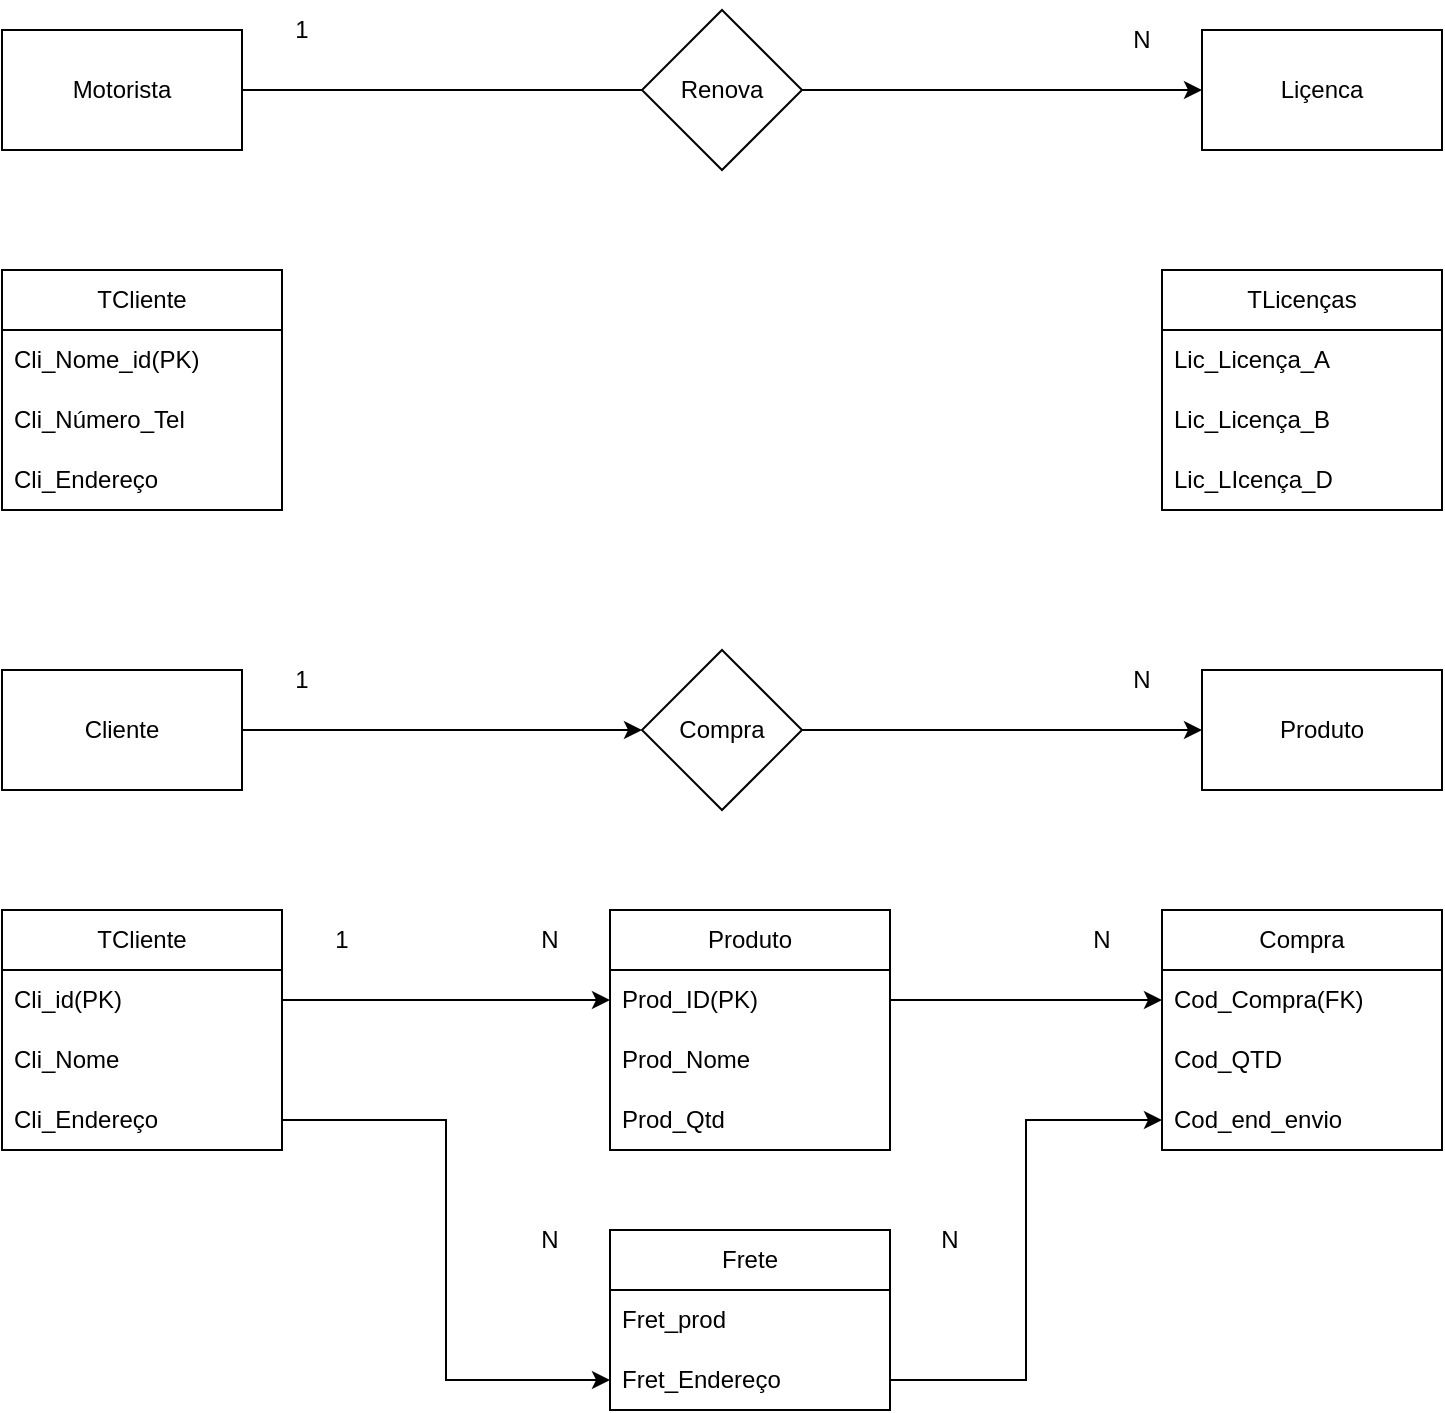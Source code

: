 <mxfile version="21.1.4" type="github">
  <diagram name="Página-1" id="2ScjAdqMBLb2AEUqzOt-">
    <mxGraphModel dx="913" dy="586" grid="1" gridSize="10" guides="1" tooltips="1" connect="1" arrows="1" fold="1" page="1" pageScale="1" pageWidth="827" pageHeight="1169" math="0" shadow="0">
      <root>
        <mxCell id="0" />
        <mxCell id="1" parent="0" />
        <mxCell id="zdyE7ylrjtEJ8id2wHnA-9" style="edgeStyle=orthogonalEdgeStyle;rounded=0;orthogonalLoop=1;jettySize=auto;html=1;exitX=1;exitY=0.5;exitDx=0;exitDy=0;" edge="1" parent="1" source="zdyE7ylrjtEJ8id2wHnA-1" target="zdyE7ylrjtEJ8id2wHnA-4">
          <mxGeometry relative="1" as="geometry" />
        </mxCell>
        <mxCell id="zdyE7ylrjtEJ8id2wHnA-1" value="" style="rounded=0;whiteSpace=wrap;html=1;" vertex="1" parent="1">
          <mxGeometry y="80" width="120" height="60" as="geometry" />
        </mxCell>
        <mxCell id="zdyE7ylrjtEJ8id2wHnA-2" value="Motorista" style="text;html=1;strokeColor=none;fillColor=none;align=center;verticalAlign=middle;whiteSpace=wrap;rounded=0;" vertex="1" parent="1">
          <mxGeometry x="30" y="95" width="60" height="30" as="geometry" />
        </mxCell>
        <mxCell id="zdyE7ylrjtEJ8id2wHnA-3" value="" style="rhombus;whiteSpace=wrap;html=1;" vertex="1" parent="1">
          <mxGeometry x="320" y="70" width="80" height="80" as="geometry" />
        </mxCell>
        <mxCell id="zdyE7ylrjtEJ8id2wHnA-4" value="Liçenca" style="rounded=0;whiteSpace=wrap;html=1;" vertex="1" parent="1">
          <mxGeometry x="600" y="80" width="120" height="60" as="geometry" />
        </mxCell>
        <mxCell id="zdyE7ylrjtEJ8id2wHnA-10" value="Renova" style="text;html=1;strokeColor=none;fillColor=none;align=center;verticalAlign=middle;whiteSpace=wrap;rounded=0;" vertex="1" parent="1">
          <mxGeometry x="330" y="95" width="60" height="30" as="geometry" />
        </mxCell>
        <mxCell id="zdyE7ylrjtEJ8id2wHnA-11" value="1" style="text;html=1;strokeColor=none;fillColor=none;align=center;verticalAlign=middle;whiteSpace=wrap;rounded=0;" vertex="1" parent="1">
          <mxGeometry x="120" y="65" width="60" height="30" as="geometry" />
        </mxCell>
        <mxCell id="zdyE7ylrjtEJ8id2wHnA-12" value="N" style="text;html=1;strokeColor=none;fillColor=none;align=center;verticalAlign=middle;whiteSpace=wrap;rounded=0;" vertex="1" parent="1">
          <mxGeometry x="540" y="70" width="60" height="30" as="geometry" />
        </mxCell>
        <mxCell id="zdyE7ylrjtEJ8id2wHnA-13" value="TCliente" style="swimlane;fontStyle=0;childLayout=stackLayout;horizontal=1;startSize=30;horizontalStack=0;resizeParent=1;resizeParentMax=0;resizeLast=0;collapsible=1;marginBottom=0;whiteSpace=wrap;html=1;" vertex="1" parent="1">
          <mxGeometry y="200" width="140" height="120" as="geometry" />
        </mxCell>
        <mxCell id="zdyE7ylrjtEJ8id2wHnA-14" value="Cli_Nome_id(PK)" style="text;strokeColor=none;fillColor=none;align=left;verticalAlign=middle;spacingLeft=4;spacingRight=4;overflow=hidden;points=[[0,0.5],[1,0.5]];portConstraint=eastwest;rotatable=0;whiteSpace=wrap;html=1;" vertex="1" parent="zdyE7ylrjtEJ8id2wHnA-13">
          <mxGeometry y="30" width="140" height="30" as="geometry" />
        </mxCell>
        <mxCell id="zdyE7ylrjtEJ8id2wHnA-15" value="Cli_Número_Tel" style="text;strokeColor=none;fillColor=none;align=left;verticalAlign=middle;spacingLeft=4;spacingRight=4;overflow=hidden;points=[[0,0.5],[1,0.5]];portConstraint=eastwest;rotatable=0;whiteSpace=wrap;html=1;" vertex="1" parent="zdyE7ylrjtEJ8id2wHnA-13">
          <mxGeometry y="60" width="140" height="30" as="geometry" />
        </mxCell>
        <mxCell id="zdyE7ylrjtEJ8id2wHnA-16" value="Cli_Endereço" style="text;strokeColor=none;fillColor=none;align=left;verticalAlign=middle;spacingLeft=4;spacingRight=4;overflow=hidden;points=[[0,0.5],[1,0.5]];portConstraint=eastwest;rotatable=0;whiteSpace=wrap;html=1;" vertex="1" parent="zdyE7ylrjtEJ8id2wHnA-13">
          <mxGeometry y="90" width="140" height="30" as="geometry" />
        </mxCell>
        <mxCell id="zdyE7ylrjtEJ8id2wHnA-21" value="TLicenças" style="swimlane;fontStyle=0;childLayout=stackLayout;horizontal=1;startSize=30;horizontalStack=0;resizeParent=1;resizeParentMax=0;resizeLast=0;collapsible=1;marginBottom=0;whiteSpace=wrap;html=1;" vertex="1" parent="1">
          <mxGeometry x="580" y="200" width="140" height="120" as="geometry" />
        </mxCell>
        <mxCell id="zdyE7ylrjtEJ8id2wHnA-22" value="Lic_Licença_A" style="text;strokeColor=none;fillColor=none;align=left;verticalAlign=middle;spacingLeft=4;spacingRight=4;overflow=hidden;points=[[0,0.5],[1,0.5]];portConstraint=eastwest;rotatable=0;whiteSpace=wrap;html=1;" vertex="1" parent="zdyE7ylrjtEJ8id2wHnA-21">
          <mxGeometry y="30" width="140" height="30" as="geometry" />
        </mxCell>
        <mxCell id="zdyE7ylrjtEJ8id2wHnA-23" value="Lic_Licença_B" style="text;strokeColor=none;fillColor=none;align=left;verticalAlign=middle;spacingLeft=4;spacingRight=4;overflow=hidden;points=[[0,0.5],[1,0.5]];portConstraint=eastwest;rotatable=0;whiteSpace=wrap;html=1;" vertex="1" parent="zdyE7ylrjtEJ8id2wHnA-21">
          <mxGeometry y="60" width="140" height="30" as="geometry" />
        </mxCell>
        <mxCell id="zdyE7ylrjtEJ8id2wHnA-24" value="Lic_LIcença_D" style="text;strokeColor=none;fillColor=none;align=left;verticalAlign=middle;spacingLeft=4;spacingRight=4;overflow=hidden;points=[[0,0.5],[1,0.5]];portConstraint=eastwest;rotatable=0;whiteSpace=wrap;html=1;" vertex="1" parent="zdyE7ylrjtEJ8id2wHnA-21">
          <mxGeometry y="90" width="140" height="30" as="geometry" />
        </mxCell>
        <mxCell id="zdyE7ylrjtEJ8id2wHnA-44" style="edgeStyle=orthogonalEdgeStyle;rounded=0;orthogonalLoop=1;jettySize=auto;html=1;exitX=1;exitY=0.5;exitDx=0;exitDy=0;" edge="1" parent="1" source="zdyE7ylrjtEJ8id2wHnA-26" target="zdyE7ylrjtEJ8id2wHnA-27">
          <mxGeometry relative="1" as="geometry" />
        </mxCell>
        <mxCell id="zdyE7ylrjtEJ8id2wHnA-25" value="Cliente" style="rounded=0;whiteSpace=wrap;html=1;" vertex="1" parent="1">
          <mxGeometry y="400" width="120" height="60" as="geometry" />
        </mxCell>
        <mxCell id="zdyE7ylrjtEJ8id2wHnA-27" value="Produto" style="rounded=0;whiteSpace=wrap;html=1;" vertex="1" parent="1">
          <mxGeometry x="600" y="400" width="120" height="60" as="geometry" />
        </mxCell>
        <mxCell id="zdyE7ylrjtEJ8id2wHnA-28" value="1" style="text;html=1;strokeColor=none;fillColor=none;align=center;verticalAlign=middle;whiteSpace=wrap;rounded=0;" vertex="1" parent="1">
          <mxGeometry x="120" y="390" width="60" height="30" as="geometry" />
        </mxCell>
        <mxCell id="zdyE7ylrjtEJ8id2wHnA-29" value="N" style="text;html=1;strokeColor=none;fillColor=none;align=center;verticalAlign=middle;whiteSpace=wrap;rounded=0;" vertex="1" parent="1">
          <mxGeometry x="540" y="390" width="60" height="30" as="geometry" />
        </mxCell>
        <mxCell id="zdyE7ylrjtEJ8id2wHnA-31" value="TCliente" style="swimlane;fontStyle=0;childLayout=stackLayout;horizontal=1;startSize=30;horizontalStack=0;resizeParent=1;resizeParentMax=0;resizeLast=0;collapsible=1;marginBottom=0;whiteSpace=wrap;html=1;" vertex="1" parent="1">
          <mxGeometry y="520" width="140" height="120" as="geometry" />
        </mxCell>
        <mxCell id="zdyE7ylrjtEJ8id2wHnA-32" value="Cli_id(PK)" style="text;strokeColor=none;fillColor=none;align=left;verticalAlign=middle;spacingLeft=4;spacingRight=4;overflow=hidden;points=[[0,0.5],[1,0.5]];portConstraint=eastwest;rotatable=0;whiteSpace=wrap;html=1;" vertex="1" parent="zdyE7ylrjtEJ8id2wHnA-31">
          <mxGeometry y="30" width="140" height="30" as="geometry" />
        </mxCell>
        <mxCell id="zdyE7ylrjtEJ8id2wHnA-33" value="Cli_Nome" style="text;strokeColor=none;fillColor=none;align=left;verticalAlign=middle;spacingLeft=4;spacingRight=4;overflow=hidden;points=[[0,0.5],[1,0.5]];portConstraint=eastwest;rotatable=0;whiteSpace=wrap;html=1;" vertex="1" parent="zdyE7ylrjtEJ8id2wHnA-31">
          <mxGeometry y="60" width="140" height="30" as="geometry" />
        </mxCell>
        <mxCell id="zdyE7ylrjtEJ8id2wHnA-34" value="Cli_Endereço" style="text;strokeColor=none;fillColor=none;align=left;verticalAlign=middle;spacingLeft=4;spacingRight=4;overflow=hidden;points=[[0,0.5],[1,0.5]];portConstraint=eastwest;rotatable=0;whiteSpace=wrap;html=1;" vertex="1" parent="zdyE7ylrjtEJ8id2wHnA-31">
          <mxGeometry y="90" width="140" height="30" as="geometry" />
        </mxCell>
        <mxCell id="zdyE7ylrjtEJ8id2wHnA-35" value="Produto" style="swimlane;fontStyle=0;childLayout=stackLayout;horizontal=1;startSize=30;horizontalStack=0;resizeParent=1;resizeParentMax=0;resizeLast=0;collapsible=1;marginBottom=0;whiteSpace=wrap;html=1;" vertex="1" parent="1">
          <mxGeometry x="304" y="520" width="140" height="120" as="geometry" />
        </mxCell>
        <mxCell id="zdyE7ylrjtEJ8id2wHnA-36" value="Prod_ID(PK)" style="text;strokeColor=none;fillColor=none;align=left;verticalAlign=middle;spacingLeft=4;spacingRight=4;overflow=hidden;points=[[0,0.5],[1,0.5]];portConstraint=eastwest;rotatable=0;whiteSpace=wrap;html=1;" vertex="1" parent="zdyE7ylrjtEJ8id2wHnA-35">
          <mxGeometry y="30" width="140" height="30" as="geometry" />
        </mxCell>
        <mxCell id="zdyE7ylrjtEJ8id2wHnA-37" value="Prod_Nome" style="text;strokeColor=none;fillColor=none;align=left;verticalAlign=middle;spacingLeft=4;spacingRight=4;overflow=hidden;points=[[0,0.5],[1,0.5]];portConstraint=eastwest;rotatable=0;whiteSpace=wrap;html=1;" vertex="1" parent="zdyE7ylrjtEJ8id2wHnA-35">
          <mxGeometry y="60" width="140" height="30" as="geometry" />
        </mxCell>
        <mxCell id="zdyE7ylrjtEJ8id2wHnA-38" value="Prod_Qtd" style="text;strokeColor=none;fillColor=none;align=left;verticalAlign=middle;spacingLeft=4;spacingRight=4;overflow=hidden;points=[[0,0.5],[1,0.5]];portConstraint=eastwest;rotatable=0;whiteSpace=wrap;html=1;" vertex="1" parent="zdyE7ylrjtEJ8id2wHnA-35">
          <mxGeometry y="90" width="140" height="30" as="geometry" />
        </mxCell>
        <mxCell id="zdyE7ylrjtEJ8id2wHnA-39" value="Compra" style="swimlane;fontStyle=0;childLayout=stackLayout;horizontal=1;startSize=30;horizontalStack=0;resizeParent=1;resizeParentMax=0;resizeLast=0;collapsible=1;marginBottom=0;whiteSpace=wrap;html=1;" vertex="1" parent="1">
          <mxGeometry x="580" y="520" width="140" height="120" as="geometry" />
        </mxCell>
        <mxCell id="zdyE7ylrjtEJ8id2wHnA-40" value="Cod_Compra(FK)" style="text;strokeColor=none;fillColor=none;align=left;verticalAlign=middle;spacingLeft=4;spacingRight=4;overflow=hidden;points=[[0,0.5],[1,0.5]];portConstraint=eastwest;rotatable=0;whiteSpace=wrap;html=1;" vertex="1" parent="zdyE7ylrjtEJ8id2wHnA-39">
          <mxGeometry y="30" width="140" height="30" as="geometry" />
        </mxCell>
        <mxCell id="zdyE7ylrjtEJ8id2wHnA-41" value="Cod_QTD" style="text;strokeColor=none;fillColor=none;align=left;verticalAlign=middle;spacingLeft=4;spacingRight=4;overflow=hidden;points=[[0,0.5],[1,0.5]];portConstraint=eastwest;rotatable=0;whiteSpace=wrap;html=1;" vertex="1" parent="zdyE7ylrjtEJ8id2wHnA-39">
          <mxGeometry y="60" width="140" height="30" as="geometry" />
        </mxCell>
        <mxCell id="zdyE7ylrjtEJ8id2wHnA-42" value="Cod_end_envio" style="text;strokeColor=none;fillColor=none;align=left;verticalAlign=middle;spacingLeft=4;spacingRight=4;overflow=hidden;points=[[0,0.5],[1,0.5]];portConstraint=eastwest;rotatable=0;whiteSpace=wrap;html=1;" vertex="1" parent="zdyE7ylrjtEJ8id2wHnA-39">
          <mxGeometry y="90" width="140" height="30" as="geometry" />
        </mxCell>
        <mxCell id="zdyE7ylrjtEJ8id2wHnA-45" value="" style="edgeStyle=orthogonalEdgeStyle;rounded=0;orthogonalLoop=1;jettySize=auto;html=1;exitX=1;exitY=0.5;exitDx=0;exitDy=0;" edge="1" parent="1" source="zdyE7ylrjtEJ8id2wHnA-25" target="zdyE7ylrjtEJ8id2wHnA-26">
          <mxGeometry relative="1" as="geometry">
            <mxPoint x="120" y="430" as="sourcePoint" />
            <mxPoint x="600" y="430" as="targetPoint" />
          </mxGeometry>
        </mxCell>
        <mxCell id="zdyE7ylrjtEJ8id2wHnA-26" value="Compra" style="rhombus;whiteSpace=wrap;html=1;" vertex="1" parent="1">
          <mxGeometry x="320" y="390" width="80" height="80" as="geometry" />
        </mxCell>
        <mxCell id="zdyE7ylrjtEJ8id2wHnA-49" style="edgeStyle=orthogonalEdgeStyle;rounded=0;orthogonalLoop=1;jettySize=auto;html=1;exitX=1;exitY=0.5;exitDx=0;exitDy=0;entryX=0;entryY=0.5;entryDx=0;entryDy=0;" edge="1" parent="1" source="zdyE7ylrjtEJ8id2wHnA-32" target="zdyE7ylrjtEJ8id2wHnA-36">
          <mxGeometry relative="1" as="geometry" />
        </mxCell>
        <mxCell id="zdyE7ylrjtEJ8id2wHnA-51" value="1" style="text;html=1;strokeColor=none;fillColor=none;align=center;verticalAlign=middle;whiteSpace=wrap;rounded=0;" vertex="1" parent="1">
          <mxGeometry x="140" y="520" width="60" height="30" as="geometry" />
        </mxCell>
        <mxCell id="zdyE7ylrjtEJ8id2wHnA-52" value="N" style="text;html=1;strokeColor=none;fillColor=none;align=center;verticalAlign=middle;whiteSpace=wrap;rounded=0;" vertex="1" parent="1">
          <mxGeometry x="244" y="520" width="60" height="30" as="geometry" />
        </mxCell>
        <mxCell id="zdyE7ylrjtEJ8id2wHnA-53" value="N" style="text;html=1;strokeColor=none;fillColor=none;align=center;verticalAlign=middle;whiteSpace=wrap;rounded=0;" vertex="1" parent="1">
          <mxGeometry x="520" y="520" width="60" height="30" as="geometry" />
        </mxCell>
        <mxCell id="zdyE7ylrjtEJ8id2wHnA-54" value="Frete" style="swimlane;fontStyle=0;childLayout=stackLayout;horizontal=1;startSize=30;horizontalStack=0;resizeParent=1;resizeParentMax=0;resizeLast=0;collapsible=1;marginBottom=0;whiteSpace=wrap;html=1;" vertex="1" parent="1">
          <mxGeometry x="304" y="680" width="140" height="90" as="geometry" />
        </mxCell>
        <mxCell id="zdyE7ylrjtEJ8id2wHnA-56" value="Fret_prod" style="text;strokeColor=none;fillColor=none;align=left;verticalAlign=middle;spacingLeft=4;spacingRight=4;overflow=hidden;points=[[0,0.5],[1,0.5]];portConstraint=eastwest;rotatable=0;whiteSpace=wrap;html=1;" vertex="1" parent="zdyE7ylrjtEJ8id2wHnA-54">
          <mxGeometry y="30" width="140" height="30" as="geometry" />
        </mxCell>
        <mxCell id="zdyE7ylrjtEJ8id2wHnA-57" value="Fret_Endereço" style="text;strokeColor=none;fillColor=none;align=left;verticalAlign=middle;spacingLeft=4;spacingRight=4;overflow=hidden;points=[[0,0.5],[1,0.5]];portConstraint=eastwest;rotatable=0;whiteSpace=wrap;html=1;" vertex="1" parent="zdyE7ylrjtEJ8id2wHnA-54">
          <mxGeometry y="60" width="140" height="30" as="geometry" />
        </mxCell>
        <mxCell id="zdyE7ylrjtEJ8id2wHnA-59" style="edgeStyle=orthogonalEdgeStyle;rounded=0;orthogonalLoop=1;jettySize=auto;html=1;exitX=1;exitY=0.5;exitDx=0;exitDy=0;entryX=0;entryY=0.5;entryDx=0;entryDy=0;" edge="1" parent="1" source="zdyE7ylrjtEJ8id2wHnA-34" target="zdyE7ylrjtEJ8id2wHnA-57">
          <mxGeometry relative="1" as="geometry" />
        </mxCell>
        <mxCell id="zdyE7ylrjtEJ8id2wHnA-66" style="edgeStyle=orthogonalEdgeStyle;rounded=0;orthogonalLoop=1;jettySize=auto;html=1;exitX=1;exitY=0.5;exitDx=0;exitDy=0;entryX=0;entryY=0.5;entryDx=0;entryDy=0;" edge="1" parent="1" source="zdyE7ylrjtEJ8id2wHnA-57" target="zdyE7ylrjtEJ8id2wHnA-42">
          <mxGeometry relative="1" as="geometry" />
        </mxCell>
        <mxCell id="zdyE7ylrjtEJ8id2wHnA-71" value="N" style="text;html=1;strokeColor=none;fillColor=none;align=center;verticalAlign=middle;whiteSpace=wrap;rounded=0;" vertex="1" parent="1">
          <mxGeometry x="244" y="670" width="60" height="30" as="geometry" />
        </mxCell>
        <mxCell id="zdyE7ylrjtEJ8id2wHnA-72" value="N" style="text;html=1;strokeColor=none;fillColor=none;align=center;verticalAlign=middle;whiteSpace=wrap;rounded=0;" vertex="1" parent="1">
          <mxGeometry x="444" y="670" width="60" height="30" as="geometry" />
        </mxCell>
        <mxCell id="zdyE7ylrjtEJ8id2wHnA-74" style="edgeStyle=orthogonalEdgeStyle;rounded=0;orthogonalLoop=1;jettySize=auto;html=1;exitX=1;exitY=0.5;exitDx=0;exitDy=0;entryX=0;entryY=0.5;entryDx=0;entryDy=0;" edge="1" parent="1" source="zdyE7ylrjtEJ8id2wHnA-36" target="zdyE7ylrjtEJ8id2wHnA-40">
          <mxGeometry relative="1" as="geometry" />
        </mxCell>
      </root>
    </mxGraphModel>
  </diagram>
</mxfile>

